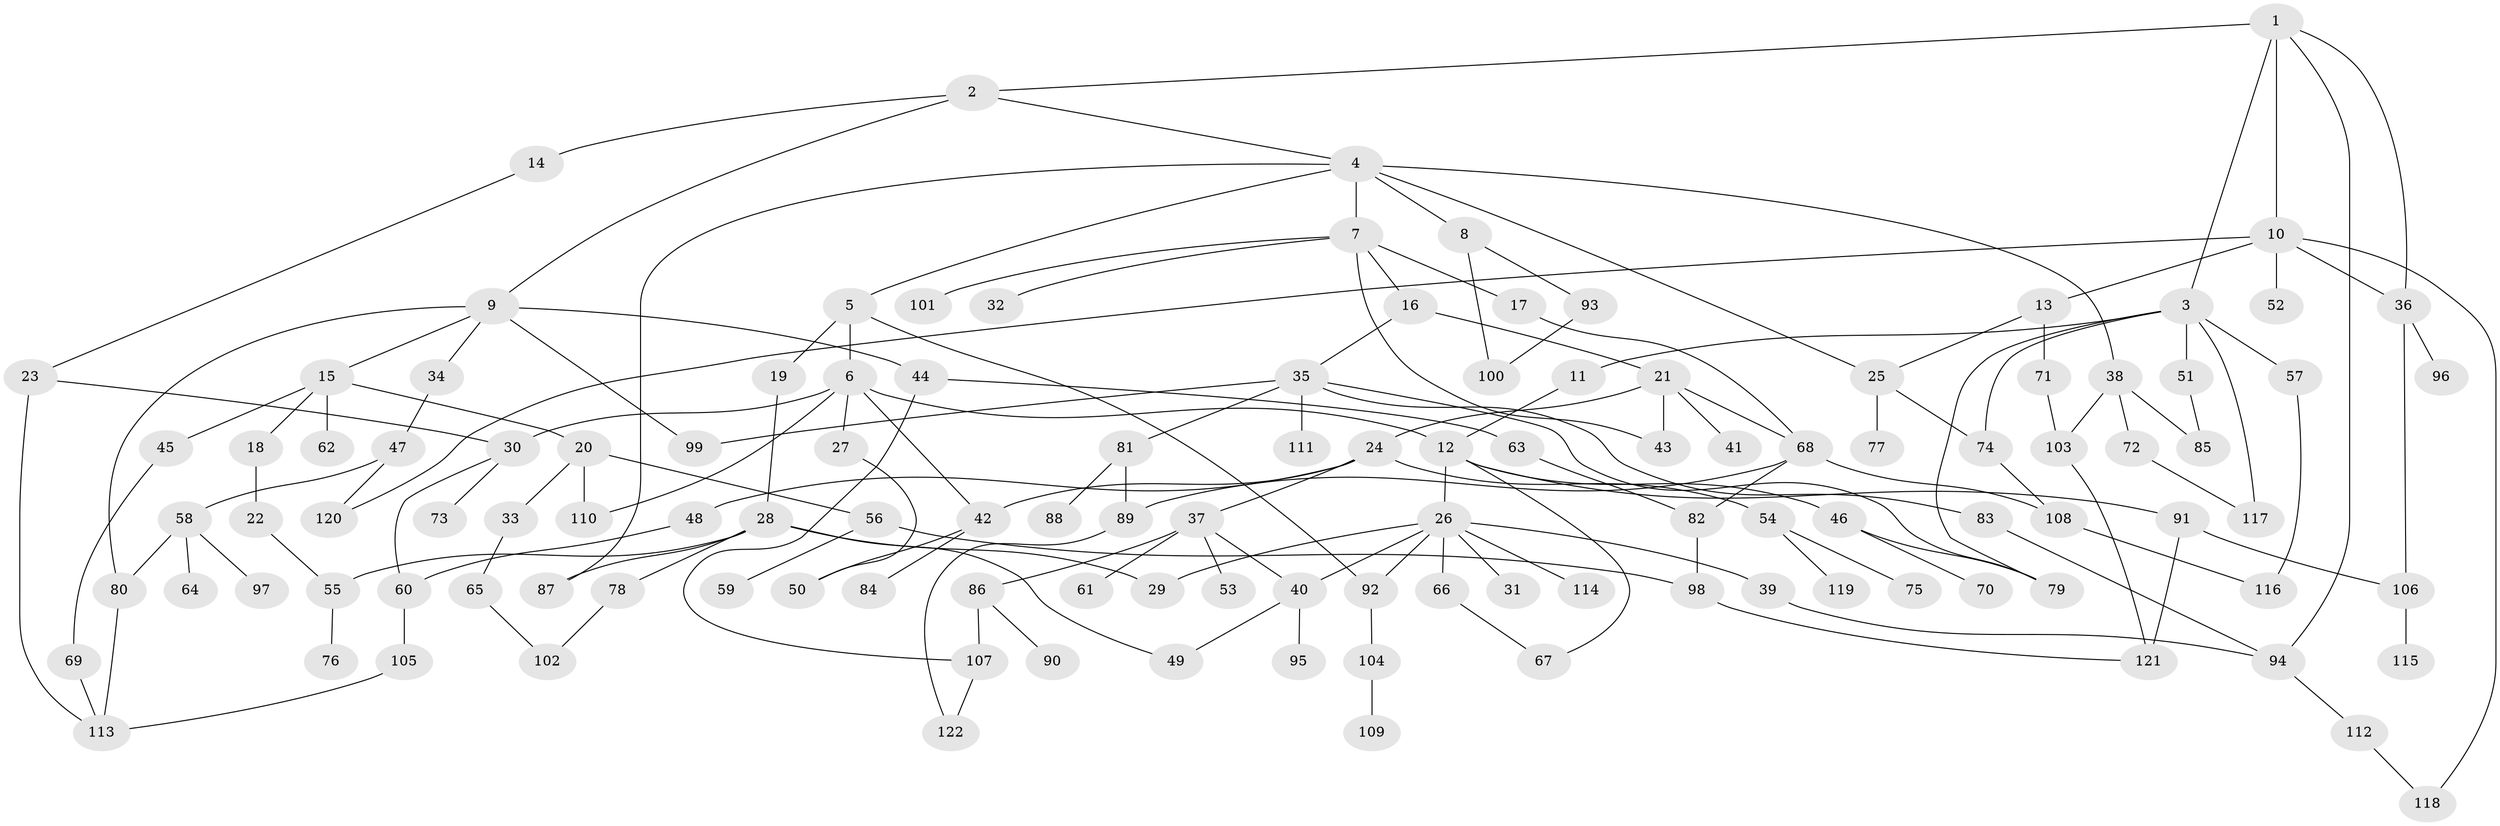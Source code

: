 // Generated by graph-tools (version 1.1) at 2025/34/03/09/25 02:34:13]
// undirected, 122 vertices, 165 edges
graph export_dot {
graph [start="1"]
  node [color=gray90,style=filled];
  1;
  2;
  3;
  4;
  5;
  6;
  7;
  8;
  9;
  10;
  11;
  12;
  13;
  14;
  15;
  16;
  17;
  18;
  19;
  20;
  21;
  22;
  23;
  24;
  25;
  26;
  27;
  28;
  29;
  30;
  31;
  32;
  33;
  34;
  35;
  36;
  37;
  38;
  39;
  40;
  41;
  42;
  43;
  44;
  45;
  46;
  47;
  48;
  49;
  50;
  51;
  52;
  53;
  54;
  55;
  56;
  57;
  58;
  59;
  60;
  61;
  62;
  63;
  64;
  65;
  66;
  67;
  68;
  69;
  70;
  71;
  72;
  73;
  74;
  75;
  76;
  77;
  78;
  79;
  80;
  81;
  82;
  83;
  84;
  85;
  86;
  87;
  88;
  89;
  90;
  91;
  92;
  93;
  94;
  95;
  96;
  97;
  98;
  99;
  100;
  101;
  102;
  103;
  104;
  105;
  106;
  107;
  108;
  109;
  110;
  111;
  112;
  113;
  114;
  115;
  116;
  117;
  118;
  119;
  120;
  121;
  122;
  1 -- 2;
  1 -- 3;
  1 -- 10;
  1 -- 94;
  1 -- 36;
  2 -- 4;
  2 -- 9;
  2 -- 14;
  3 -- 11;
  3 -- 51;
  3 -- 57;
  3 -- 117;
  3 -- 79;
  3 -- 74;
  4 -- 5;
  4 -- 7;
  4 -- 8;
  4 -- 25;
  4 -- 38;
  4 -- 87;
  5 -- 6;
  5 -- 19;
  5 -- 92;
  6 -- 27;
  6 -- 110;
  6 -- 42;
  6 -- 30;
  6 -- 12;
  7 -- 16;
  7 -- 17;
  7 -- 32;
  7 -- 101;
  7 -- 43;
  8 -- 93;
  8 -- 100;
  9 -- 15;
  9 -- 34;
  9 -- 44;
  9 -- 80;
  9 -- 99;
  10 -- 13;
  10 -- 36;
  10 -- 52;
  10 -- 118;
  10 -- 120;
  11 -- 12;
  12 -- 26;
  12 -- 46;
  12 -- 91;
  12 -- 67;
  13 -- 71;
  13 -- 25;
  14 -- 23;
  15 -- 18;
  15 -- 20;
  15 -- 45;
  15 -- 62;
  16 -- 21;
  16 -- 35;
  17 -- 68;
  18 -- 22;
  19 -- 28;
  20 -- 33;
  20 -- 56;
  20 -- 110;
  21 -- 24;
  21 -- 41;
  21 -- 43;
  21 -- 68;
  22 -- 55;
  23 -- 30;
  23 -- 113;
  24 -- 37;
  24 -- 42;
  24 -- 48;
  24 -- 54;
  25 -- 74;
  25 -- 77;
  26 -- 31;
  26 -- 39;
  26 -- 40;
  26 -- 66;
  26 -- 92;
  26 -- 114;
  26 -- 29;
  27 -- 50;
  28 -- 29;
  28 -- 49;
  28 -- 55;
  28 -- 78;
  28 -- 87;
  30 -- 60;
  30 -- 73;
  33 -- 65;
  34 -- 47;
  35 -- 79;
  35 -- 81;
  35 -- 83;
  35 -- 99;
  35 -- 111;
  36 -- 96;
  36 -- 106;
  37 -- 53;
  37 -- 61;
  37 -- 86;
  37 -- 40;
  38 -- 72;
  38 -- 85;
  38 -- 103;
  39 -- 94;
  40 -- 95;
  40 -- 49;
  42 -- 84;
  42 -- 50;
  44 -- 63;
  44 -- 107;
  45 -- 69;
  46 -- 70;
  46 -- 79;
  47 -- 58;
  47 -- 120;
  48 -- 60;
  51 -- 85;
  54 -- 75;
  54 -- 119;
  55 -- 76;
  56 -- 59;
  56 -- 98;
  57 -- 116;
  58 -- 64;
  58 -- 97;
  58 -- 80;
  60 -- 105;
  63 -- 82;
  65 -- 102;
  66 -- 67;
  68 -- 89;
  68 -- 108;
  68 -- 82;
  69 -- 113;
  71 -- 103;
  72 -- 117;
  74 -- 108;
  78 -- 102;
  80 -- 113;
  81 -- 88;
  81 -- 89;
  82 -- 98;
  83 -- 94;
  86 -- 90;
  86 -- 107;
  89 -- 122;
  91 -- 121;
  91 -- 106;
  92 -- 104;
  93 -- 100;
  94 -- 112;
  98 -- 121;
  103 -- 121;
  104 -- 109;
  105 -- 113;
  106 -- 115;
  107 -- 122;
  108 -- 116;
  112 -- 118;
}
